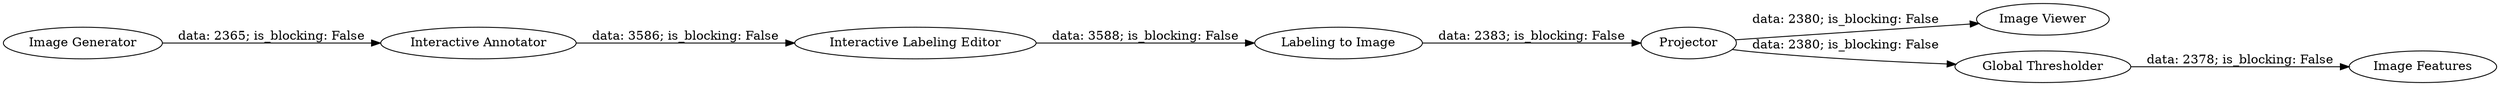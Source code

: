 digraph {
	"-7575803752715477034_12" [label="Image Viewer"]
	"-7575803752715477034_8" [label=Projector]
	"-7575803752715477034_15" [label="Interactive Labeling Editor"]
	"-7575803752715477034_2" [label="Image Generator"]
	"-7575803752715477034_9" [label="Global Thresholder"]
	"-7575803752715477034_11" [label="Image Features"]
	"-7575803752715477034_7" [label="Labeling to Image"]
	"-7575803752715477034_3" [label="Interactive Annotator"]
	"-7575803752715477034_9" -> "-7575803752715477034_11" [label="data: 2378; is_blocking: False"]
	"-7575803752715477034_8" -> "-7575803752715477034_9" [label="data: 2380; is_blocking: False"]
	"-7575803752715477034_7" -> "-7575803752715477034_8" [label="data: 2383; is_blocking: False"]
	"-7575803752715477034_3" -> "-7575803752715477034_15" [label="data: 3586; is_blocking: False"]
	"-7575803752715477034_2" -> "-7575803752715477034_3" [label="data: 2365; is_blocking: False"]
	"-7575803752715477034_8" -> "-7575803752715477034_12" [label="data: 2380; is_blocking: False"]
	"-7575803752715477034_15" -> "-7575803752715477034_7" [label="data: 3588; is_blocking: False"]
	rankdir=LR
}
